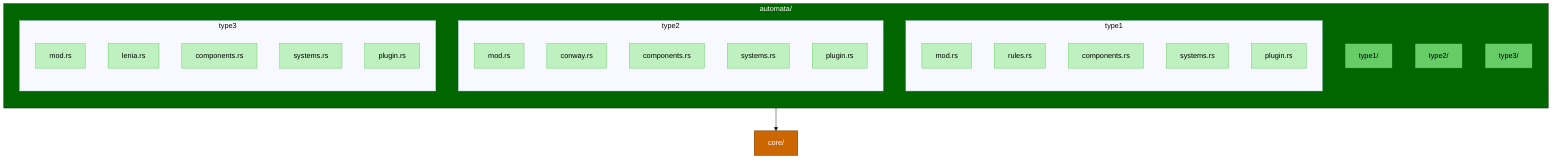 %%{init: {"theme":"base", "flowchart": { "htmlLabels": false }}}%%
flowchart TB
    %% Automata crate structure (Type1, Type2, Type3 automata)
    subgraph AUTOMATA["automata/"]
        direction TB
        type1[type1/]
        type2[type2/]
        type3[type3/]

        subgraph type1_sg["type1"]
            direction TB
            t1_mod[mod.rs]
            rules_rs[rules.rs]
            t1_components_rs[components.rs]
            t1_systems_rs[systems.rs]
            t1_plugin_rs[plugin.rs]
        end

        subgraph type2_sg["type2"]
            direction TB
            t2_mod[mod.rs]
            conway_rs[conway.rs]
            t2_components_rs[components.rs]
            t2_systems_rs[systems.rs]
            t2_plugin_rs[plugin.rs]
        end

        subgraph type3_sg["type3"]
            direction TB
            t3_mod[mod.rs]
            lenia_rs[lenia.rs]
            t3_components_rs[components.rs]
            t3_systems_rs[systems.rs]
            t3_plugin_rs[plugin.rs]
        end
    end

    %% External crate reference
    CORE["core/"]

    %% Crate dependency arrow
    AUTOMATA --> CORE

    %% Style definitions
    classDef c_aut_root   fill:#006600,stroke:#003300,color:#ffffff
    classDef c_aut_child  fill:#66CC66,stroke:#006600,color:#000000
    classDef c_aut_leaf   fill:#BFF0BF,stroke:#66CC66,color:#000000
    classDef c_core_root  fill:#CC6600,stroke:#663300,color:#ffffff

    class AUTOMATA c_aut_root
    class type1,type2,type3 c_aut_child
    class t1_mod,rules_rs,t1_components_rs,t1_systems_rs,t1_plugin_rs c_aut_leaf
    class t2_mod,conway_rs,dean_life_rs,t2_components_rs,t2_systems_rs,t2_plugin_rs c_aut_leaf
    class t3_mod,lenia_rs,t3_components_rs,t3_systems_rs,t3_plugin_rs c_aut_leaf

    class CORE c_core_root

    %% Clickable link to Core crate diagram
    click CORE "core.mmd" "View Core crate diagram"